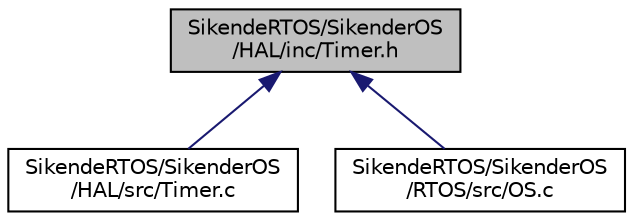 digraph "SikendeRTOS/SikenderOS/HAL/inc/Timer.h"
{
 // LATEX_PDF_SIZE
  edge [fontname="Helvetica",fontsize="10",labelfontname="Helvetica",labelfontsize="10"];
  node [fontname="Helvetica",fontsize="10",shape=record];
  Node1 [label="SikendeRTOS/SikenderOS\l/HAL/inc/Timer.h",height=0.2,width=0.4,color="black", fillcolor="grey75", style="filled", fontcolor="black",tooltip="Periodic Timer setup for TM4c123."];
  Node1 -> Node2 [dir="back",color="midnightblue",fontsize="10",style="solid",fontname="Helvetica"];
  Node2 [label="SikendeRTOS/SikenderOS\l/HAL/src/Timer.c",height=0.2,width=0.4,color="black", fillcolor="white", style="filled",URL="$_timer_8c.html",tooltip="Board Switch Setup for TM4c123."];
  Node1 -> Node3 [dir="back",color="midnightblue",fontsize="10",style="solid",fontname="Helvetica"];
  Node3 [label="SikendeRTOS/SikenderOS\l/RTOS/src/OS.c",height=0.2,width=0.4,color="black", fillcolor="white", style="filled",URL="$_o_s_8c.html",tooltip="Contains functions to run OS."];
}
